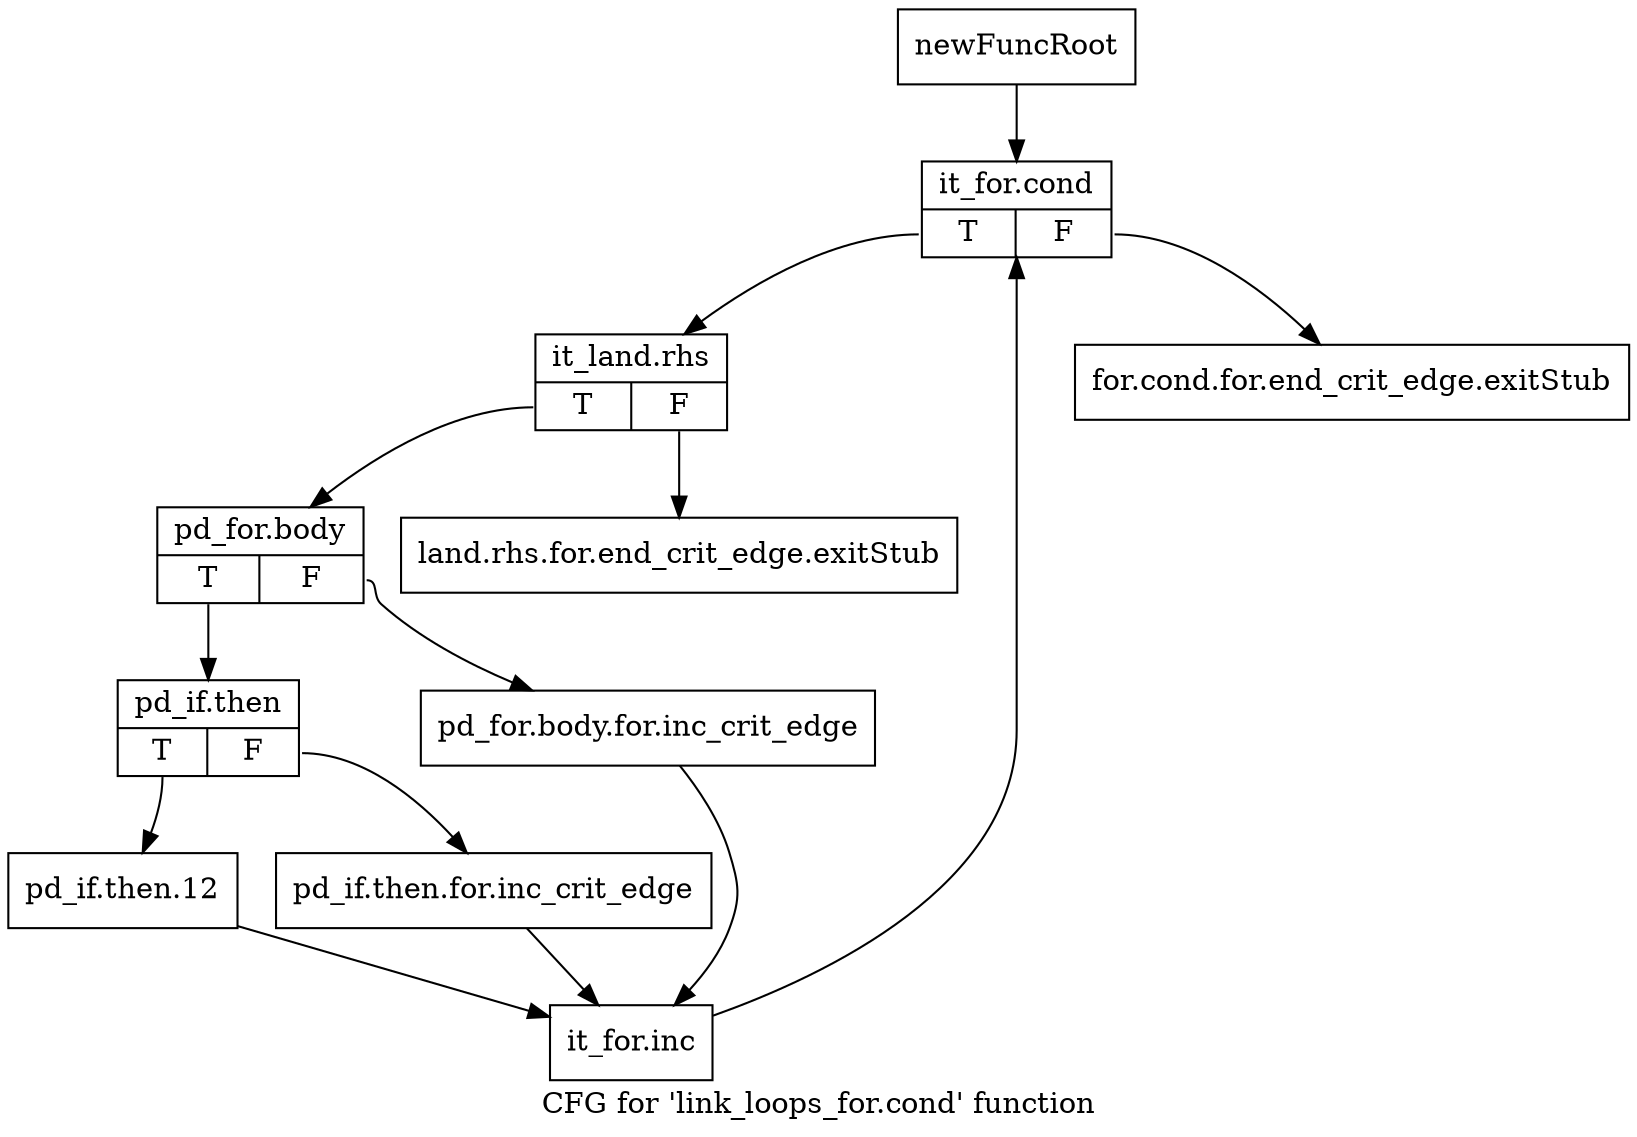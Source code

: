 digraph "CFG for 'link_loops_for.cond' function" {
	label="CFG for 'link_loops_for.cond' function";

	Node0xaa43710 [shape=record,label="{newFuncRoot}"];
	Node0xaa43710 -> Node0xaa55b50;
	Node0xaa43760 [shape=record,label="{for.cond.for.end_crit_edge.exitStub}"];
	Node0xaa437b0 [shape=record,label="{land.rhs.for.end_crit_edge.exitStub}"];
	Node0xaa55b50 [shape=record,label="{it_for.cond|{<s0>T|<s1>F}}"];
	Node0xaa55b50:s0 -> Node0xaa55ba0;
	Node0xaa55b50:s1 -> Node0xaa43760;
	Node0xaa55ba0 [shape=record,label="{it_land.rhs|{<s0>T|<s1>F}}"];
	Node0xaa55ba0:s0 -> Node0xaa55bf0;
	Node0xaa55ba0:s1 -> Node0xaa437b0;
	Node0xaa55bf0 [shape=record,label="{pd_for.body|{<s0>T|<s1>F}}"];
	Node0xaa55bf0:s0 -> Node0xaa55c90;
	Node0xaa55bf0:s1 -> Node0xaa55c40;
	Node0xaa55c40 [shape=record,label="{pd_for.body.for.inc_crit_edge}"];
	Node0xaa55c40 -> Node0xaa55d80;
	Node0xaa55c90 [shape=record,label="{pd_if.then|{<s0>T|<s1>F}}"];
	Node0xaa55c90:s0 -> Node0xaa55d30;
	Node0xaa55c90:s1 -> Node0xaa55ce0;
	Node0xaa55ce0 [shape=record,label="{pd_if.then.for.inc_crit_edge}"];
	Node0xaa55ce0 -> Node0xaa55d80;
	Node0xaa55d30 [shape=record,label="{pd_if.then.12}"];
	Node0xaa55d30 -> Node0xaa55d80;
	Node0xaa55d80 [shape=record,label="{it_for.inc}"];
	Node0xaa55d80 -> Node0xaa55b50;
}
